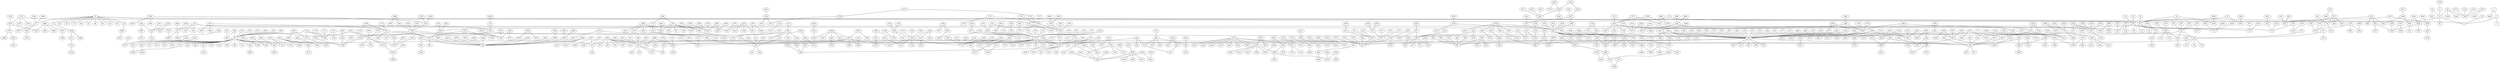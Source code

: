 strict graph  {
	2175	 [height=0.05,
		level=1,
		pos="-48889.82,-42565.52",
		width=0.05];
	2191	 [level=2,
		pos="-46153.90,-41981.47"];
	2175 -- 2191;
	2187	 [height=0.05,
		level=1,
		pos="-74496.12,-60516.78",
		width=0.05];
	2175 -- 2187;
	2195	 [level=2,
		pos="-48064.10,-40109.79"];
	2175 -- 2195;
	2152	 [height=0.05,
		level=1,
		pos="-35811.46,-29206.20",
		width=0.05];
	2175 -- 2152;
	1249	 [height=0.05,
		level=1,
		pos="-13393.47,10319.92",
		width=0.05];
	5009	 [level=2,
		pos="-14117.89,10897.78"];
	1249 -- 5009;
	109	 [height=0.05,
		level=1,
		pos="-11807.04,9113.37",
		width=0.05];
	1249 -- 109;
	382	 [height=0.05,
		level=1,
		pos="-3179.68,-4276.12",
		width=0.05];
	345	 [height=0.05,
		level=1,
		pos="-4042.61,-3477.08",
		width=0.05];
	382 -- 345;
	4892	 [level=2,
		pos="-2589.35,-4805.59"];
	382 -- 4892;
	3392	 [level=2,
		pos="2491.56,3637.56"];
	3370	 [height=0.05,
		level=1,
		pos="3416.92,3224.91",
		width=0.05];
	3392 -- 3370;
	2635	 [level=2,
		pos="8640.02,3524.14"];
	1572	 [height=0.05,
		level=1,
		pos="9575.50,2578.98",
		width=0.05];
	2635 -- 1572;
	681	 [level=2,
		pos="-243.79,-456.92"];
	346	 [height=0.05,
		level=1,
		pos="-99.22,141.81",
		width=0.05];
	681 -- 346;
	3893	 [height=0.05,
		level=1,
		pos="-168105.14,-145382.72",
		width=0.05];
	3897	 [level=2,
		pos="-177819.45,-154140.10"];
	3893 -- 3897;
	3756	 [height=0.05,
		level=1,
		pos="-122887.28,-104641.67",
		width=0.05];
	3893 -- 3756;
	3900	 [level=2,
		pos="-171588.30,-150314.71"];
	3893 -- 3900;
	3899	 [level=2,
		pos="-173370.84,-148337.52"];
	3893 -- 3899;
	662	 [height=0.05,
		level=1,
		pos="138.44,503.93",
		width=0.05];
	3998	 [height=0.05,
		level=1,
		pos="2886.77,5966.90",
		width=0.05];
	662 -- 3998;
	662 -- 346;
	5276	 [level=2,
		pos="1667.32,-6804.14"];
	2133	 [height=0.05,
		level=1,
		pos="2112.49,-6505.23",
		width=0.05];
	5276 -- 2133;
	858	 [level=2,
		pos="24.98,209.26"];
	659	 [height=0.05,
		level=1,
		pos="47.26,58.72",
		width=0.05];
	858 -- 659;
	798	 [level=2,
		pos="-469.66,-12087.65"];
	726	 [height=0.05,
		level=1,
		pos="2304.37,-10608.27",
		width=0.05];
	798 -- 726;
	948	 [level=2,
		pos="-60.24,57.49"];
	948 -- 659;
	1584	 [level=2,
		pos="-4437.89,-12745.24"];
	4037	 [level=2,
		pos="-4609.81,-13605.83"];
	1584 -- 4037;
	1583	 [level=2,
		pos="-4997.03,-11852.71"];
	1584 -- 1583;
	51	 [height=0.05,
		level=1,
		pos="-14138.31,172.93",
		width=0.05];
	85	 [level=2,
		pos="-14683.85,-2541.35"];
	51 -- 85;
	72	 [height=0.05,
		level=1,
		pos="-15588.72,3681.55",
		width=0.05];
	51 -- 72;
	97	 [height=0.05,
		level=1,
		pos="-16921.58,1180.85",
		width=0.05];
	51 -- 97;
	71	 [height=0.05,
		level=1,
		pos="-17007.66,-1919.17",
		width=0.05];
	51 -- 71;
	69	 [height=0.05,
		level=1,
		pos="-9691.33,785.91",
		width=0.05];
	51 -- 69;
	70	 [height=0.05,
		level=1,
		pos="-13955.58,5775.65",
		width=0.05];
	51 -- 70;
	95	 [height=0.05,
		level=1,
		pos="-11618.25,-908.07",
		width=0.05];
	51 -- 95;
	28	 [height=0.05,
		level=1,
		pos="-16957.85,-6018.50",
		width=0.05];
	51 -- 28;
	84	 [level=2,
		pos="-12807.39,1710.51"];
	51 -- 84;
	73	 [level=2,
		pos="-16157.52,-238.15"];
	51 -- 73;
	86	 [level=2,
		pos="-11891.47,-434.25"];
	51 -- 86;
	76	 [height=0.05,
		level=1,
		pos="-13211.34,-2465.58",
		width=0.05];
	51 -- 76;
	88	 [level=2,
		pos="-12393.80,-2374.28"];
	51 -- 88;
	96	 [level=2,
		pos="-16243.56,1564.98"];
	51 -- 96;
	103	 [level=2,
		pos="-14975.12,3006.61"];
	51 -- 103;
	1691	 [level=2,
		pos="6375.06,-9120.47"];
	1682	 [height=0.05,
		level=1,
		pos="5554.35,-5998.37",
		width=0.05];
	1691 -- 1682;
	584	 [level=2,
		pos="-6732.59,22227.23"];
	577	 [height=0.05,
		level=1,
		pos="-3895.41,20176.98",
		width=0.05];
	584 -- 577;
	1119	 [level=2,
		pos="-7924.53,25438.38"];
	584 -- 1119;
	319	 [level=2,
		pos="-6311.59,-4074.41"];
	282	 [height=0.05,
		level=1,
		pos="-5471.51,-2000.29",
		width=0.05];
	319 -- 282;
	2929	 [level=2,
		pos="-11324.00,-4748.33"];
	147	 [height=0.05,
		level=1,
		pos="-11257.08,-5652.67",
		width=0.05];
	2929 -- 147;
	1342	 [level=2,
		pos="-1522.98,-23077.59"];
	1302	 [height=0.05,
		level=1,
		pos="-519.82,-21991.60",
		width=0.05];
	1342 -- 1302;
	1653	 [level=2,
		pos="-198.86,-13731.03"];
	787	 [height=0.05,
		level=1,
		pos="-755.86,-12837.66",
		width=0.05];
	1653 -- 787;
	2038	 [height=0.05,
		level=1,
		pos="10781.30,-22384.80",
		width=0.05];
	2030	 [height=0.05,
		level=1,
		pos="12038.02,-19147.14",
		width=0.05];
	2038 -- 2030;
	3779	 [height=0.05,
		level=1,
		pos="9739.13,-24296.42",
		width=0.05];
	2038 -- 3779;
	735	 [level=2,
		pos="-4125.79,-8494.37"];
	374	 [height=0.05,
		level=1,
		pos="-2342.75,-5930.20",
		width=0.05];
	735 -- 374;
	2020	 [height=0.05,
		level=1,
		pos="12268.37,-15012.87",
		width=0.05];
	2020 -- 2030;
	1403	 [height=0.05,
		level=1,
		pos="9137.76,-12275.25",
		width=0.05];
	2020 -- 1403;
	868	 [level=2,
		pos="84.15,290.10"];
	868 -- 659;
	5091	 [level=2,
		pos="4094.08,7277.32"];
	3973	 [level=2,
		pos="3312.97,7364.58"];
	5091 -- 3973;
	1314	 [level=2,
		pos="-2893.77,-19946.05"];
	1264	 [height=0.05,
		level=1,
		pos="-4526.48,-21651.18",
		width=0.05];
	1314 -- 1264;
	447	 [level=2,
		pos="-13049.53,-12649.23"];
	430	 [height=0.05,
		level=1,
		pos="-13279.10,-11249.55",
		width=0.05];
	447 -- 430;
	304	 [height=0.05,
		level=1,
		pos="-5512.95,-605.91",
		width=0.05];
	241	 [height=0.05,
		level=1,
		pos="-3975.74,3450.77",
		width=0.05];
	304 -- 241;
	2731	 [height=0.05,
		level=1,
		pos="10257.49,-7636.51",
		width=0.05];
	1772	 [height=0.05,
		level=1,
		pos="9362.52,-7568.85",
		width=0.05];
	2731 -- 1772;
	2736	 [height=0.05,
		level=1,
		pos="8291.95,-4771.88",
		width=0.05];
	2731 -- 2736;
	5012	 [level=2,
		pos="-14484.74,11631.47"];
	5009 -- 5012;
	1743	 [level=2,
		pos="2174.30,-1493.99"];
	844	 [height=0.05,
		level=1,
		pos="201.57,-92.61",
		width=0.05];
	1743 -- 844;
	533	 [height=0.05,
		level=1,
		pos="-182.81,934.99",
		width=0.05];
	327	 [height=0.05,
		level=1,
		pos="-435.06,317.28",
		width=0.05];
	533 -- 327;
	1741	 [height=0.05,
		level=1,
		pos="3468.24,-2581.46",
		width=0.05];
	1741 -- 844;
	1760	 [height=0.05,
		level=1,
		pos="3806.15,-3503.35",
		width=0.05];
	1741 -- 1760;
	4182	 [level=2,
		pos="-325.99,18384.91"];
	589	 [height=0.05,
		level=1,
		pos="-1469.91,17981.16",
		width=0.05];
	4182 -- 589;
	1172	 [height=0.05,
		level=1,
		pos="-2153.97,2644.26",
		width=0.05];
	1198	 [level=2,
		pos="-1921.89,2734.74"];
	1172 -- 1198;
	1168	 [height=0.05,
		level=1,
		pos="-2614.13,2510.33",
		width=0.05];
	1172 -- 1168;
	1945	 [level=2,
		pos="-3127.79,-648.85"];
	1922	 [height=0.05,
		level=1,
		pos="-3000.49,-380.07",
		width=0.05];
	1945 -- 1922;
	4484	 [level=2,
		pos="13378.72,9662.75"];
	2505	 [level=2,
		pos="12864.51,8817.59"];
	4484 -- 2505;
	3811	 [level=2,
		pos="17738.98,-1036.83"];
	3805	 [level=2,
		pos="18650.73,-1930.19"];
	3811 -- 3805;
	1860	 [level=2,
		pos="5907.97,-16965.16"];
	1849	 [height=0.05,
		level=1,
		pos="5127.07,-15512.43",
		width=0.05];
	1860 -- 1849;
	475	 [level=2,
		pos="-1321.86,2108.78"];
	475 -- 327;
	405	 [height=0.05,
		level=1,
		pos="-9427.39,-13416.46",
		width=0.05];
	426	 [level=2,
		pos="-10380.41,-14092.40"];
	405 -- 426;
	397	 [height=0.05,
		level=1,
		pos="-7387.78,-12816.00",
		width=0.05];
	405 -- 397;
	415	 [height=0.05,
		level=1,
		pos="-11264.64,-12382.32",
		width=0.05];
	405 -- 415;
	1519	 [height=0.05,
		level=1,
		pos="11750.26,616.02",
		width=0.05];
	2424	 [level=2,
		pos="13249.59,-534.16"];
	1519 -- 2424;
	2376	 [height=0.05,
		level=1,
		pos="13059.72,6572.63",
		width=0.05];
	1519 -- 2376;
	2377	 [height=0.05,
		level=1,
		pos="16749.38,1020.00",
		width=0.05];
	1519 -- 2377;
	2382	 [level=2,
		pos="10089.60,1195.78"];
	1519 -- 2382;
	2379	 [level=2,
		pos="12620.16,2927.69"];
	1519 -- 2379;
	2393	 [level=2,
		pos="11357.87,2863.68"];
	1519 -- 2393;
	2384	 [level=2,
		pos="10934.60,2210.53"];
	1519 -- 2384;
	2389	 [height=0.05,
		level=1,
		pos="13999.78,2417.35",
		width=0.05];
	1519 -- 2389;
	2404	 [level=2,
		pos="13810.34,1598.69"];
	1519 -- 2404;
	841	 [height=0.05,
		level=1,
		pos="2559.66,1060.33",
		width=0.05];
	1519 -- 841;
	1638	 [height=0.05,
		level=1,
		pos="17143.83,11723.24",
		width=0.05];
	3069	 [level=2,
		pos="16381.13,10420.87"];
	1638 -- 3069;
	3067	 [height=0.05,
		level=1,
		pos="18807.47,10096.24",
		width=0.05];
	1638 -- 3067;
	3071	 [height=0.05,
		level=1,
		pos="19878.25,12282.66",
		width=0.05];
	1638 -- 3071;
	1623	 [height=0.05,
		level=1,
		pos="12721.93,12263.73",
		width=0.05];
	1638 -- 1623;
	3068	 [level=2,
		pos="17308.40,13187.70"];
	1638 -- 3068;
	113	 [height=0.05,
		level=1,
		pos="-10920.44,-2666.58",
		width=0.05];
	113 -- 69;
	3171	 [level=2,
		pos="-1592.77,4745.11"];
	3012	 [height=0.05,
		level=1,
		pos="-1957.41,3714.87",
		width=0.05];
	3171 -- 3012;
	3804	 [level=2,
		pos="19925.72,-1073.92"];
	3805 -- 3804;
	3810	 [level=2,
		pos="17259.74,-2745.69"];
	3805 -- 3810;
	983	 [level=2,
		pos="2242.60,1892.90"];
	837	 [height=0.05,
		level=1,
		pos="127.70,297.40",
		width=0.05];
	983 -- 837;
	935	 [level=2,
		pos="130.61,291.19"];
	935 -- 659;
	287	 [level=2,
		pos="-5048.78,5219.21"];
	4137	 [level=2,
		pos="-5052.39,5913.80"];
	287 -- 4137;
	287 -- 241;
	2239	 [height=0.05,
		level=1,
		pos="1267.78,4883.49",
		width=0.05];
	3973 -- 2239;
	468	 [level=2,
		pos="-170.58,303.04"];
	468 -- 327;
	826	 [level=2,
		pos="14.88,833.38"];
	468 -- 826;
	825	 [level=2,
		pos="3058.50,-11579.97"];
	825 -- 726;
	856	 [level=2,
		pos="-124.38,-110.60"];
	856 -- 659;
	2891	 [level=2,
		pos="8414.43,-7312.55"];
	1773	 [level=2,
		pos="7262.23,-6089.83"];
	2891 -- 1773;
	862	 [height=0.05,
		level=1,
		pos="-91.44,-210.90",
		width=0.05];
	4653	 [level=2,
		pos="-371.88,-961.66"];
	862 -- 4653;
	862 -- 659;
	3389	 [height=0.05,
		level=1,
		pos="5058.03,4011.98",
		width=0.05];
	3797	 [level=2,
		pos="6611.95,4497.40"];
	3389 -- 3797;
	3389 -- 3370;
	133	 [height=0.05,
		level=1,
		pos="-7345.11,1555.18",
		width=0.05];
	154	 [height=0.05,
		level=1,
		pos="-7888.32,6630.94",
		width=0.05];
	133 -- 154;
	149	 [level=2,
		pos="-8107.62,4829.99"];
	133 -- 149;
	146	 [height=0.05,
		level=1,
		pos="-7106.64,4348.81",
		width=0.05];
	133 -- 146;
	133 -- 147;
	108	 [height=0.05,
		level=1,
		pos="-7921.71,2339.85",
		width=0.05];
	133 -- 108;
	2756	 [level=2,
		pos="-3960.98,465.86"];
	2764	 [level=2,
		pos="-4083.82,112.41"];
	2756 -- 2764;
	2765	 [level=2,
		pos="-3645.56,845.46"];
	2756 -- 2765;
	1937	 [height=0.05,
		level=1,
		pos="-3336.21,457.78",
		width=0.05];
	2756 -- 1937;
	5222	 [level=2,
		pos="-8005.33,-958.00"];
	174	 [level=2,
		pos="-6903.07,182.89"];
	5222 -- 174;
	3125	 [level=2,
		pos="18640.99,344.74"];
	3125 -- 2377;
	3125 -- 3804;
	317	 [height=0.05,
		level=1,
		pos="-8375.54,-5781.85",
		width=0.05];
	317 -- 282;
	3327	 [level=2,
		pos="-7955.74,-6631.61"];
	317 -- 3327;
	1936	 [level=2,
		pos="-2819.11,-779.94"];
	1936 -- 1922;
	3696	 [level=2,
		pos="-13074.13,-26235.30"];
	3712	 [level=2,
		pos="-13130.76,-24746.08"];
	3696 -- 3712;
	2586	 [height=0.05,
		level=1,
		pos="-12752.99,-29242.31",
		width=0.05];
	3696 -- 2586;
	2131	 [level=2,
		pos="3025.94,-6027.45"];
	2137	 [level=2,
		pos="2015.05,-7855.95"];
	2131 -- 2137;
	2110	 [height=0.05,
		level=1,
		pos="430.32,-4542.43",
		width=0.05];
	2131 -- 2110;
	1386	 [height=0.05,
		level=1,
		pos="2304.81,-25468.66",
		width=0.05];
	4751	 [level=2,
		pos="3302.65,-25897.53"];
	1386 -- 4751;
	1338	 [height=0.05,
		level=1,
		pos="2225.65,-22795.48",
		width=0.05];
	1386 -- 1338;
	3839	 [level=2,
		pos="16443.72,-4428.79"];
	3830	 [level=2,
		pos="17885.04,-5127.95"];
	3839 -- 3830;
	3842	 [level=2,
		pos="15144.82,-4029.77"];
	3839 -- 3842;
	1904	 [level=2,
		pos="-17027.65,-772.68"];
	1904 -- 71;
	756	 [level=2,
		pos="-1776.27,-5056.38"];
	756 -- 374;
	3234	 [level=2,
		pos="-15174.19,-12833.19"];
	440	 [height=0.05,
		level=1,
		pos="-15429.27,-11729.99",
		width=0.05];
	3234 -- 440;
	3257	 [level=2,
		pos="-25205.52,14339.70"];
	4386	 [level=2,
		pos="-24022.51,13531.17"];
	3257 -- 4386;
	3250	 [height=0.05,
		level=1,
		pos="-27105.24,16021.44",
		width=0.05];
	3257 -- 3250;
	454	 [level=2,
		pos="-12102.17,-10199.21"];
	430 -- 454;
	430 -- 440;
	456	 [level=2,
		pos="-13700.72,-9732.69"];
	430 -- 456;
	430 -- 415;
	1009	 [height=0.05,
		level=1,
		pos="3672.76,-4837.56",
		width=0.05];
	2851	 [height=0.05,
		level=1,
		pos="4533.53,-9454.65",
		width=0.05];
	1009 -- 2851;
	2860	 [level=2,
		pos="2262.06,-8482.13"];
	1009 -- 2860;
	2867	 [level=2,
		pos="3965.87,-8067.76"];
	1009 -- 2867;
	2854	 [level=2,
		pos="2692.78,-3519.69"];
	1009 -- 2854;
	2863	 [level=2,
		pos="3272.89,-7532.80"];
	1009 -- 2863;
	838	 [height=0.05,
		level=1,
		pos="124.19,-1860.52",
		width=0.05];
	1009 -- 838;
	4641	 [level=2,
		pos="8568.96,-8407.54"];
	1767	 [height=0.05,
		level=1,
		pos="6638.56,-6031.52",
		width=0.05];
	4641 -- 1767;
	1106	 [height=0.05,
		level=1,
		pos="-7607.08,10169.65",
		width=0.05];
	1085	 [height=0.05,
		level=1,
		pos="-7667.52,7789.05",
		width=0.05];
	1106 -- 1085;
	4156	 [height=0.05,
		level=1,
		pos="-11065.13,16296.02",
		width=0.05];
	4171	 [level=2,
		pos="-12162.87,15183.35"];
	4156 -- 4171;
	3161	 [height=0.05,
		level=1,
		pos="-7938.03,13180.21",
		width=0.05];
	4156 -- 3161;
	4168	 [level=2,
		pos="-10207.08,17431.21"];
	4156 -- 4168;
	4166	 [level=2,
		pos="-12343.70,17081.14"];
	4156 -- 4166;
	4500	 [height=0.05,
		level=1,
		pos="5490.73,24589.85",
		width=0.05];
	2915	 [height=0.05,
		level=1,
		pos="2676.79,25052.29",
		width=0.05];
	4500 -- 2915;
	4524	 [height=0.05,
		level=1,
		pos="7723.12,24583.85",
		width=0.05];
	4500 -- 4524;
	236	 [level=2,
		pos="-5736.60,3576.19"];
	192	 [height=0.05,
		level=1,
		pos="-6722.34,3230.34",
		width=0.05];
	236 -- 192;
	1109	 [level=2,
		pos="-6744.00,7939.54"];
	1109 -- 1085;
	3159	 [height=0.05,
		level=1,
		pos="-6302.60,9646.57",
		width=0.05];
	3159 -- 3012;
	3746	 [level=2,
		pos="-7589.31,11004.62"];
	3159 -- 3746;
	2584	 [height=0.05,
		level=1,
		pos="-19899.41,-85983.91",
		width=0.05];
	2607	 [level=2,
		pos="-21896.40,-89551.66"];
	2584 -- 2607;
	2571	 [height=0.05,
		level=1,
		pos="-10986.84,-41596.35",
		width=0.05];
	2584 -- 2571;
	2593	 [level=2,
		pos="-22426.23,-99593.26"];
	2584 -- 2593;
	2611	 [level=2,
		pos="-18843.93,-88355.78"];
	2584 -- 2611;
	2597	 [level=2,
		pos="-21937.02,-87062.47"];
	2584 -- 2597;
	1909	 [level=2,
		pos="-18123.99,-2971.65"];
	1909 -- 71;
	3920	 [level=2,
		pos="-1041.89,6477.62"];
	2778	 [height=0.05,
		level=1,
		pos="-1855.85,6812.13",
		width=0.05];
	3920 -- 2778;
	5831	 [level=2,
		pos="-3162.93,-11215.88"];
	768	 [height=0.05,
		level=1,
		pos="-2827.29,-10639.08",
		width=0.05];
	5831 -- 768;
	760	 [level=2,
		pos="-4824.87,-6160.87"];
	760 -- 374;
	3853	 [level=2,
		pos="14167.62,-3559.61"];
	3917	 [level=2,
		pos="13532.93,-2939.36"];
	3853 -- 3917;
	3853 -- 3842;
	1147	 [height=0.05,
		level=1,
		pos="-17386.94,12063.96",
		width=0.05];
	3681	 [level=2,
		pos="-18397.21,12062.72"];
	1147 -- 3681;
	3662	 [level=2,
		pos="-16643.31,13317.79"];
	1147 -- 3662;
	618	 [height=0.05,
		level=1,
		pos="-16863.84,8935.75",
		width=0.05];
	1147 -- 618;
	2904	 [height=0.05,
		level=1,
		pos="-985.56,24946.50",
		width=0.05];
	2913	 [level=2,
		pos="-468.68,23426.36"];
	2904 -- 2913;
	586	 [height=0.05,
		level=1,
		pos="-3298.59,23137.61",
		width=0.05];
	2904 -- 586;
	2912	 [level=2,
		pos="-778.63,26518.74"];
	2904 -- 2912;
	2904 -- 2915;
	2916	 [height=0.05,
		level=1,
		pos="-3253.61,26329.52",
		width=0.05];
	2904 -- 2916;
	2333	 [height=0.05,
		level=1,
		pos="3593.68,20189.65",
		width=0.05];
	2341	 [level=2,
		pos="4254.94,18795.79"];
	2333 -- 2341;
	2342	 [level=2,
		pos="5109.69,20518.11"];
	2333 -- 2342;
	2348	 [level=2,
		pos="3624.15,21547.16"];
	2333 -- 2348;
	585	 [height=0.05,
		level=1,
		pos="435.89,20836.59",
		width=0.05];
	2333 -- 585;
	5080	 [level=2,
		pos="-1673.80,-2538.08"];
	384	 [height=0.05,
		level=1,
		pos="-1184.63,-3088.58",
		width=0.05];
	5080 -- 384;
	470	 [height=0.05,
		level=1,
		pos="-2841.24,1466.15",
		width=0.05];
	1170	 [height=0.05,
		level=1,
		pos="-2473.88,1112.85",
		width=0.05];
	470 -- 1170;
	470 -- 327;
	470 -- 1168;
	1169	 [height=0.05,
		level=1,
		pos="-2770.06,267.48",
		width=0.05];
	470 -- 1169;
	3393	 [level=2,
		pos="3731.63,3492.07"];
	3393 -- 3370;
	2501	 [level=2,
		pos="15220.89,7324.81"];
	2501 -- 2376;
	3403	 [level=2,
		pos="16159.32,7762.18"];
	2501 -- 3403;
	1710	 [level=2,
		pos="2628.28,8973.11"];
	561	 [height=0.05,
		level=1,
		pos="2922.93,9277.95",
		width=0.05];
	1710 -- 561;
	623	 [level=2,
		pos="-22407.08,9644.35"];
	617	 [height=0.05,
		level=1,
		pos="-23987.96,8473.75",
		width=0.05];
	623 -- 617;
	3596	 [level=2,
		pos="-21291.81,10051.12"];
	623 -- 3596;
	1856	 [height=0.05,
		level=1,
		pos="4568.81,-18340.70",
		width=0.05];
	1849 -- 1856;
	1858	 [level=2,
		pos="3775.15,-15712.71"];
	1849 -- 1858;
	1683	 [height=0.05,
		level=1,
		pos="4596.85,-5284.18",
		width=0.05];
	1849 -- 1683;
	1857	 [level=2,
		pos="6389.35,-15395.00"];
	1849 -- 1857;
	2144	 [level=2,
		pos="1394.41,-8630.36"];
	2144 -- 2137;
	621	 [level=2,
		pos="-13253.59,4682.19"];
	621 -- 70;
	1304	 [height=0.05,
		level=1,
		pos="-4092.23,-24880.36",
		width=0.05];
	2225	 [level=2,
		pos="-2628.56,-25455.91"];
	1304 -- 2225;
	1304 -- 1264;
	2224	 [level=2,
		pos="-4440.41,-26096.06"];
	1304 -- 2224;
	1306	 [level=2,
		pos="-2553.28,-20979.15"];
	1306 -- 1264;
	2585	 [level=2,
		pos="-7889.96,-39405.92"];
	3632	 [level=2,
		pos="-6761.41,-37897.74"];
	2585 -- 3632;
	2585 -- 2571;
	2700	 [height=0.05,
		level=1,
		pos="15090.81,-10359.36",
		width=0.05];
	2674	 [height=0.05,
		level=1,
		pos="13005.69,-8934.16",
		width=0.05];
	2700 -- 2674;
	2715	 [height=0.05,
		level=1,
		pos="17330.51,-11213.48",
		width=0.05];
	2700 -- 2715;
	846	 [height=0.05,
		level=1,
		pos="-35.74,144.55",
		width=0.05];
	1787	 [level=2,
		pos="-40.20,138.82"];
	846 -- 1787;
	846 -- 659;
	1780	 [level=2,
		pos="14.44,143.95"];
	846 -- 1780;
	1779	 [height=0.05,
		level=1,
		pos="11.06,245.40",
		width=0.05];
	846 -- 1779;
	5161	 [level=2,
		pos="11640.24,-11118.47"];
	1417	 [height=0.05,
		level=1,
		pos="10508.44,-11023.17",
		width=0.05];
	5161 -- 1417;
	2692	 [level=2,
		pos="10391.58,-6025.82"];
	1462	 [height=0.05,
		level=1,
		pos="9606.04,-4610.18",
		width=0.05];
	2692 -- 1462;
	3758	 [level=2,
		pos="-69446.06,-56655.61"];
	3758 -- 2187;
	3177	 [height=0.05,
		level=1,
		pos="-2822.23,5549.81",
		width=0.05];
	5700	 [level=2,
		pos="-4350.28,8200.89"];
	3177 -- 5700;
	3177 -- 3012;
	174 -- 146;
	2694	 [level=2,
		pos="9327.08,-4880.30"];
	2694 -- 1462;
	1808	 [height=0.05,
		level=1,
		pos="5846.26,7639.15",
		width=0.05];
	716	 [height=0.05,
		level=1,
		pos="2750.35,4723.70",
		width=0.05];
	1808 -- 716;
	2874	 [level=2,
		pos="5152.97,7508.97"];
	1808 -- 2874;
	4368	 [level=2,
		pos="6530.10,15410.54"];
	2810	 [height=0.05,
		level=1,
		pos="5147.86,15702.35",
		width=0.05];
	4368 -- 2810;
	4374	 [level=2,
		pos="7455.49,15276.53"];
	4368 -- 4374;
	1462 -- 2674;
	2688	 [level=2,
		pos="10557.07,-5145.05"];
	1462 -- 2688;
	840	 [height=0.05,
		level=1,
		pos="1724.70,-440.48",
		width=0.05];
	1462 -- 840;
	1870	 [level=2,
		pos="4658.06,-20992.51"];
	1864	 [height=0.05,
		level=1,
		pos="5832.96,-20296.38",
		width=0.05];
	1870 -- 1864;
	3031	 [level=2,
		pos="-6024.99,6726.32"];
	3011	 [height=0.05,
		level=1,
		pos="-4274.76,5868.13",
		width=0.05];
	3031 -- 3011;
	1571	 [level=2,
		pos="7392.61,2114.07"];
	1517	 [height=0.05,
		level=1,
		pos="7747.16,959.05",
		width=0.05];
	1571 -- 1517;
	3396	 [level=2,
		pos="3042.20,3984.62"];
	3370 -- 3396;
	3356	 [height=0.05,
		level=1,
		pos="3291.39,3828.05",
		width=0.05];
	3370 -- 3356;
	506	 [height=0.05,
		level=1,
		pos="-174.27,464.20",
		width=0.05];
	506 -- 327;
	2657	 [level=2,
		pos="-102607.92,31974.82"];
	2648	 [level=2,
		pos="-98959.11,31912.92"];
	2657 -- 2648;
	619	 [height=0.05,
		level=1,
		pos="-18257.79,5995.71",
		width=0.05];
	2458	 [level=2,
		pos="-20258.44,5605.72"];
	619 -- 2458;
	619 -- 70;
	4460	 [height=0.05,
		level=1,
		pos="4370.37,-12485.19",
		width=0.05];
	2851 -- 4460;
	1355	 [level=2,
		pos="27.92,-23410.69"];
	1355 -- 1302;
	2562	 [level=2,
		pos="21963.26,6573.55"];
	2543	 [level=2,
		pos="20645.83,6552.06"];
	2562 -- 2543;
	791	 [level=2,
		pos="3193.99,-10344.82"];
	791 -- 726;
	1214	 [level=2,
		pos="-6891.00,-15814.73"];
	1205	 [height=0.05,
		level=1,
		pos="-7861.17,-17222.50",
		width=0.05];
	1214 -- 1205;
	5725	 [level=2,
		pos="-6028.82,-15355.44"];
	1214 -- 5725;
	467	 [height=0.05,
		level=1,
		pos="-288.34,1134.22",
		width=0.05];
	556	 [height=0.05,
		level=1,
		pos="370.94,3865.58",
		width=0.05];
	467 -- 556;
	467 -- 327;
	555	 [height=0.05,
		level=1,
		pos="1731.29,7148.66",
		width=0.05];
	467 -- 555;
	5043	 [level=2,
		pos="-5107.88,-18154.06"];
	1312	 [level=2,
		pos="-5031.89,-19263.81"];
	5043 -- 1312;
	3551	 [height=0.05,
		level=1,
		pos="-4312.67,-1406.35",
		width=0.05];
	3961	 [height=0.05,
		level=1,
		pos="-3614.35,-1166.45",
		width=0.05];
	3551 -- 3961;
	3960	 [level=2,
		pos="-3854.98,-991.62"];
	3551 -- 3960;
	3548	 [height=0.05,
		level=1,
		pos="-4142.98,-638.48",
		width=0.05];
	3551 -- 3548;
	3959	 [level=2,
		pos="-4478.21,-1472.09"];
	3551 -- 3959;
	3055	 [level=2,
		pos="-12482.88,3243.22"];
	111	 [height=0.05,
		level=1,
		pos="-11965.82,4174.24",
		width=0.05];
	3055 -- 111;
	2126	 [level=2,
		pos="-171.80,-3201.36"];
	848	 [height=0.05,
		level=1,
		pos="-204.08,-1597.97",
		width=0.05];
	2126 -- 848;
	1389	 [level=2,
		pos="2590.44,-21713.87"];
	1389 -- 1338;
	52	 [level=2,
		pos="-15390.26,-5617.57"];
	52 -- 28;
	1894	 [level=2,
		pos="-14376.71,-6096.10"];
	52 -- 1894;
	529	 [level=2,
		pos="-785.83,1833.15"];
	529 -- 327;
	1173	 [level=2,
		pos="-2258.18,2036.44"];
	1173 -- 1168;
	2266	 [height=0.05,
		level=1,
		pos="-18670.11,3383.17",
		width=0.05];
	72 -- 2266;
	5281	 [level=2,
		pos="20721.02,1655.81"];
	2549	 [level=2,
		pos="20643.01,3053.22"];
	5281 -- 2549;
	1637	 [height=0.05,
		level=1,
		pos="13779.63,15761.12",
		width=0.05];
	2489	 [height=0.05,
		level=1,
		pos="16137.16,15929.25",
		width=0.05];
	1637 -- 2489;
	1637 -- 1623;
	2494	 [height=0.05,
		level=1,
		pos="14523.72,18469.32",
		width=0.05];
	1637 -- 2494;
	4752	 [level=2,
		pos="4260.40,-25668.93"];
	4751 -- 4752;
	2805	 [level=2,
		pos="1215.46,14257.56"];
	3042	 [level=2,
		pos="973.71,15532.01"];
	2805 -- 3042;
	562	 [height=0.05,
		level=1,
		pos="2323.98,12377.05",
		width=0.05];
	2805 -- 562;
	4227	 [level=2,
		pos="10388.15,-1234.87"];
	1524	 [height=0.05,
		level=1,
		pos="9813.33,67.26",
		width=0.05];
	4227 -- 1524;
	2787	 [height=0.05,
		level=1,
		pos="-1311.89,5760.27",
		width=0.05];
	2787 -- 556;
	495	 [level=2,
		pos="-1404.08,1222.25"];
	495 -- 327;
	2289	 [level=2,
		pos="-1282.53,3161.41"];
	474	 [height=0.05,
		level=1,
		pos="-1441.71,2716.20",
		width=0.05];
	2289 -- 474;
	1486	 [level=2,
		pos="69836.71,-29997.54"];
	1481	 [height=0.05,
		level=1,
		pos="67572.55,-30986.88",
		width=0.05];
	1486 -- 1481;
	4532	 [level=2,
		pos="6367.53,-4163.66"];
	3730	 [level=2,
		pos="7200.87,-3686.81"];
	4532 -- 3730;
	478	 [level=2,
		pos="-1835.07,462.89"];
	478 -- 327;
	1474	 [level=2,
		pos="3103.94,-502.94"];
	1474 -- 840;
	135	 [height=0.05,
		level=1,
		pos="-9299.83,5703.00",
		width=0.05];
	135 -- 108;
	3264	 [level=2,
		pos="-26104.74,17294.72"];
	3264 -- 3250;
	717	 [level=2,
		pos="1188.07,2301.09"];
	658	 [height=0.05,
		level=1,
		pos="87.09,379.23",
		width=0.05];
	717 -- 658;
	3757	 [height=0.05,
		level=1,
		pos="-60782.44,-42708.85",
		width=0.05];
	2187 -- 3757;
	2187 -- 3756;
	583	 [level=2,
		pos="-5279.80,18450.99"];
	577 -- 583;
	577 -- 589;
	591	 [level=2,
		pos="-1735.64,19181.68"];
	577 -- 591;
	577 -- 586;
	588	 [level=2,
		pos="-4722.14,21575.77"];
	577 -- 588;
	559	 [height=0.05,
		level=1,
		pos="-1313.81,14556.98",
		width=0.05];
	577 -- 559;
	577 -- 585;
	594	 [level=2,
		pos="-2375.07,21322.29"];
	577 -- 594;
	1707	 [height=0.05,
		level=1,
		pos="4254.80,10335.38",
		width=0.05];
	3491	 [level=2,
		pos="5112.37,9447.62"];
	1707 -- 3491;
	1707 -- 561;
	3488	 [level=2,
		pos="4524.65,9210.81"];
	1707 -- 3488;
	2481	 [level=2,
		pos="329.71,-6482.91"];
	729	 [height=0.05,
		level=1,
		pos="987.81,-7585.25",
		width=0.05];
	2481 -- 729;
	3315	 [height=0.05,
		level=1,
		pos="-26487.57,-2617.69",
		width=0.05];
	4203	 [level=2,
		pos="-25800.81,-1840.24"];
	3315 -- 4203;
	3303	 [height=0.05,
		level=1,
		pos="-25896.40,-5701.45",
		width=0.05];
	3315 -- 3303;
	2722	 [level=2,
		pos="16580.11,-12371.72"];
	2722 -- 2715;
	2810 -- 562;
	330	 [height=0.05,
		level=1,
		pos="-5669.40,-3303.05",
		width=0.05];
	2628	 [level=2,
		pos="-6153.34,-4581.40"];
	330 -- 2628;
	313	 [height=0.05,
		level=1,
		pos="-180.26,68.65",
		width=0.05];
	330 -- 313;
	4562	 [level=2,
		pos="-3677.91,-918.71"];
	3552	 [level=2,
		pos="-3683.68,-560.79"];
	4562 -- 3552;
	1309	 [level=2,
		pos="-6401.15,-20533.73"];
	1309 -- 1264;
	5392	 [level=2,
		pos="2598.03,-9484.32"];
	2860 -- 5392;
	3338	 [level=2,
		pos="-387.55,-9453.60"];
	732	 [height=0.05,
		level=1,
		pos="-556.63,-8616.34",
		width=0.05];
	3338 -- 732;
	4248	 [level=2,
		pos="-8898.72,-4139.38"];
	247	 [height=0.05,
		level=1,
		pos="-8430.14,-4179.27",
		width=0.05];
	4248 -- 247;
	53	 [height=0.05,
		level=1,
		pos="-15537.82,-7743.73",
		width=0.05];
	53 -- 28;
	1971	 [height=0.05,
		level=1,
		pos="-2815.38,7283.91",
		width=0.05];
	472	 [height=0.05,
		level=1,
		pos="-677.38,3748.30",
		width=0.05];
	1971 -- 472;
	1974	 [level=2,
		pos="-2970.90,7781.35"];
	1971 -- 1974;
	3292	 [level=2,
		pos="-20483.25,15403.20"];
	3256	 [height=0.05,
		level=1,
		pos="-21758.91,16369.00",
		width=0.05];
	3292 -- 3256;
	1856 -- 1864;
	1866	 [level=2,
		pos="3628.09,-18460.61"];
	1856 -- 1866;
	293	 [level=2,
		pos="-3966.26,4293.27"];
	293 -- 241;
	1146	 [level=2,
		pos="-18130.75,8901.40"];
	1146 -- 618;
	979	 [height=0.05,
		level=1,
		pos="2610.92,2621.25",
		width=0.05];
	3461	 [level=2,
		pos="2740.43,2976.31"];
	979 -- 3461;
	3455	 [level=2,
		pos="2334.30,3233.72"];
	979 -- 3455;
	979 -- 837;
	4898	 [level=2,
		pos="-3204.67,2291.77"];
	1942	 [level=2,
		pos="-3261.67,1859.29"];
	4898 -- 1942;
	4901	 [level=2,
		pos="-2817.82,2524.39"];
	4898 -- 4901;
	2133 -- 2110;
	4289	 [height=0.05,
		level=1,
		pos="-57385.11,-38015.89",
		width=0.05];
	3757 -- 4289;
	4285	 [height=0.05,
		level=1,
		pos="-51121.44,-34756.57",
		width=0.05];
	3757 -- 4285;
	998	 [level=2,
		pos="866.06,1294.77"];
	998 -- 837;
	2742	 [height=0.05,
		level=1,
		pos="8020.44,-3946.61",
		width=0.05];
	3730 -- 2742;
	4533	 [level=2,
		pos="6577.09,-3308.51"];
	3730 -- 4533;
	2034	 [height=0.05,
		level=1,
		pos="14945.59,-19425.05",
		width=0.05];
	2030 -- 2034;
	2040	 [level=2,
		pos="10504.85,-19032.37"];
	2030 -- 2040;
	3939	 [level=2,
		pos="-182822.92,-158651.04"];
	3897 -- 3939;
	894	 [level=2,
		pos="68.08,257.07"];
	894 -- 659;
	2759	 [level=2,
		pos="-3205.93,-90.26"];
	2759 -- 1937;
	3013	 [height=0.05,
		level=1,
		pos="-1236.64,3898.79",
		width=0.05];
	3224	 [level=2,
		pos="-1586.28,4195.77"];
	3013 -- 3224;
	315	 [height=0.05,
		level=1,
		pos="-3488.04,2642.03",
		width=0.05];
	3013 -- 315;
	1397	 [height=0.05,
		level=1,
		pos="6454.70,-6684.46",
		width=0.05];
	1403 -- 1397;
	1771	 [level=2,
		pos="8613.15,-6403.58"];
	1778	 [level=2,
		pos="8671.50,-5492.14"];
	1771 -- 1778;
	1764	 [height=0.05,
		level=1,
		pos="6974.65,-4719.53",
		width=0.05];
	1771 -- 1764;
	752	 [level=2,
		pos="-1361.00,-5142.99"];
	752 -- 374;
	4159	 [height=0.05,
		level=1,
		pos="-8238.57,15486.12",
		width=0.05];
	4159 -- 3161;
	373	 [height=0.05,
		level=1,
		pos="-7445.79,-8329.12",
		width=0.05];
	399	 [level=2,
		pos="-6706.13,-9325.44"];
	373 -- 399;
	373 -- 345;
	373 -- 397;
	30	 [height=0.05,
		level=1,
		pos="-20246.73,-11734.03",
		width=0.05];
	3431	 [height=0.05,
		level=1,
		pos="-18954.71,-12965.49",
		width=0.05];
	30 -- 3431;
	12	 [height=0.05,
		level=1,
		pos="-21361.08,-9325.07",
		width=0.05];
	30 -- 12;
	1005	 [height=0.05,
		level=1,
		pos="2092.87,-3602.79",
		width=0.05];
	1005 -- 838;
	1794	 [level=2,
		pos="75.34,327.43"];
	1791	 [level=2,
		pos="115.37,370.38"];
	1794 -- 1791;
	1802	 [level=2,
		pos="45.25,290.14"];
	1794 -- 1802;
	1227	 [level=2,
		pos="-645.70,8981.64"];
	560	 [height=0.05,
		level=1,
		pos="-385.33,9645.85",
		width=0.05];
	1227 -- 560;
	4602	 [level=2,
		pos="-1664.25,11877.41"];
	4606	 [level=2,
		pos="-2148.82,12615.09"];
	4602 -- 4606;
	1231	 [level=2,
		pos="-671.14,11413.31"];
	4602 -- 1231;
	2936	 [level=2,
		pos="2303.20,-5174.71"];
	2112	 [height=0.05,
		level=1,
		pos="944.98,-4599.91",
		width=0.05];
	2936 -- 2112;
	3123	 [height=0.05,
		level=1,
		pos="15814.95,3159.48",
		width=0.05];
	3123 -- 2377;
	3619	 [level=2,
		pos="15899.70,4023.21"];
	3123 -- 3619;
	4211	 [level=2,
		pos="9139.27,-994.10"];
	4211 -- 1524;
	4356	 [level=2,
		pos="-1736.64,-25959.27"];
	2225 -- 4356;
	1482	 [height=0.05,
		level=1,
		pos="15033.56,-6965.86",
		width=0.05];
	1460	 [height=0.05,
		level=1,
		pos="16181.90,-5767.13",
		width=0.05];
	1482 -- 1460;
	408	 [level=2,
		pos="-8227.39,-11742.35"];
	408 -- 397;
	3233	 [level=2,
		pos="-15320.76,-10460.68"];
	440 -- 3233;
	1775	 [level=2,
		pos="7434.65,-6191.55"];
	1775 -- 1764;
	737	 [level=2,
		pos="-693.21,-6129.23"];
	737 -- 374;
	4772	 [level=2,
		pos="-324.30,-6398.52"];
	737 -- 4772;
	4277	 [level=2,
		pos="-3447.21,-1031.35"];
	3961 -- 4277;
	2504	 [level=2,
		pos="14363.24,4895.84"];
	2376 -- 2504;
	2508	 [level=2,
		pos="12888.84,4271.95"];
	2376 -- 2508;
	2499	 [height=0.05,
		level=1,
		pos="19429.63,5333.03",
		width=0.05];
	2376 -- 2499;
	2510	 [level=2,
		pos="14849.51,5079.24"];
	2376 -- 2510;
	2376 -- 2505;
	2527	 [level=2,
		pos="14176.07,8208.11"];
	2376 -- 2527;
	1229	 [level=2,
		pos="-1404.44,10362.65"];
	560 -- 1229;
	1233	 [level=2,
		pos="130.02,5805.55"];
	560 -- 1233;
	560 -- 1231;
	560 -- 555;
	730	 [level=2,
		pos="170.89,-8078.29"];
	730 -- 374;
	208	 [level=2,
		pos="-5777.05,2723.95"];
	208 -- 192;
	3158	 [level=2,
		pos="-4621.82,7150.73"];
	3012 -- 3158;
	3012 -- 315;
	3012 -- 3161;
	3160	 [level=2,
		pos="-3285.96,4671.22"];
	3012 -- 3160;
	3163	 [height=0.05,
		level=1,
		pos="-2162.62,4430.85",
		width=0.05];
	3012 -- 3163;
	2618	 [level=2,
		pos="-4327.96,-4912.54"];
	375	 [level=2,
		pos="-3526.06,-5101.29"];
	2618 -- 375;
	2357	 [level=2,
		pos="5175.65,18033.06"];
	2360	 [level=2,
		pos="5745.61,17329.15"];
	2357 -- 2360;
	2357 -- 2341;
	2565	 [level=2,
		pos="20024.51,7587.51"];
	5062	 [level=2,
		pos="19213.40,8083.24"];
	2565 -- 5062;
	2565 -- 2543;
	3659	 [level=2,
		pos="-2343.38,495.99"];
	3659 -- 1170;
	4863	 [level=2,
		pos="-2045.05,343.46"];
	3659 -- 4863;
	3657	 [level=2,
		pos="-1982.44,871.47"];
	1170 -- 3657;
	5279	 [level=2,
		pos="22127.43,2549.34"];
	2549 -- 5279;
	2549 -- 2499;
	4422	 [height=0.05,
		level=1,
		pos="-10301.78,-9259.10",
		width=0.05];
	4417	 [height=0.05,
		level=1,
		pos="-8929.23,-10095.17",
		width=0.05];
	4422 -- 4417;
	4427	 [level=2,
		pos="-11000.43,-9044.68"];
	4422 -- 4427;
	1268	 [level=2,
		pos="331.74,-15742.39"];
	3475	 [level=2,
		pos="1430.29,-16317.82"];
	1268 -- 3475;
	727	 [height=0.05,
		level=1,
		pos="-1186.27,-16065.06",
		width=0.05];
	1268 -- 727;
	945	 [level=2,
		pos="-12.56,-1197.87"];
	945 -- 659;
	1347	 [level=2,
		pos="126.13,-20539.12"];
	1302 -- 1347;
	1302 -- 1338;
	1302 -- 1264;
	1288	 [level=2,
		pos="-3294.02,-14967.51"];
	1288 -- 727;
	3702	 [level=2,
		pos="-11573.57,-27183.70"];
	3702 -- 2586;
	29	 [height=0.05,
		level=1,
		pos="-23065.22,-6513.11",
		width=0.05];
	3304	 [level=2,
		pos="-23641.34,-7950.45"];
	29 -- 3304;
	3306	 [level=2,
		pos="-22499.72,-5206.59"];
	29 -- 3306;
	29 -- 12;
	29 -- 3303;
	1765	 [level=2,
		pos="3380.94,-2773.82"];
	1765 -- 1760;
	4429	 [level=2,
		pos="-20432.80,-6260.63"];
	33	 [level=2,
		pos="-20743.29,-7282.68"];
	4429 -- 33;
	379	 [level=2,
		pos="-1644.49,-3225.06"];
	379 -- 345;
	1942 -- 1922;
	578	 [level=2,
		pos="-339.30,15574.03"];
	578 -- 559;
	3819	 [level=2,
		pos="18299.16,-3981.42"];
	3819 -- 3830;
	3819 -- 3810;
	1766	 [height=0.05,
		level=1,
		pos="5377.12,-4568.92",
		width=0.05];
	1766 -- 1760;
	1659	 [height=0.05,
		level=1,
		pos="11477.77,17737.77",
		width=0.05];
	1624	 [height=0.05,
		level=1,
		pos="10616.68,14602.71",
		width=0.05];
	1659 -- 1624;
	5048	 [height=0.05,
		level=1,
		pos="11759.17,20158.87",
		width=0.05];
	1659 -- 5048;
	1574	 [level=2,
		pos="9305.69,1304.67"];
	1574 -- 1517;
	114	 [level=2,
		pos="-11462.89,1533.66"];
	114 -- 69;
	4316	 [level=2,
		pos="-9618.79,-34624.45"];
	2587	 [level=2,
		pos="-10531.40,-36336.93"];
	4316 -- 2587;
	168	 [height=0.05,
		level=1,
		pos="-6351.44,5321.05",
		width=0.05];
	146 -- 168;
	185	 [level=2,
		pos="-7215.44,5861.14"];
	146 -- 185;
	2063	 [level=2,
		pos="14690.11,-20928.23"];
	2063 -- 2034;
	742	 [level=2,
		pos="-4178.60,-5238.31"];
	742 -- 374;
	1135	 [level=2,
		pos="-11254.35,31958.89"];
	1128	 [level=2,
		pos="-9792.26,31622.63"];
	1135 -- 1128;
	1276	 [level=2,
		pos="-2586.34,-14109.70"];
	1276 -- 727;
	2459	 [level=2,
		pos="-19885.94,4438.82"];
	2459 -- 2458;
	768 -- 374;
	728	 [height=0.05,
		level=1,
		pos="-5849.59,-8311.55",
		width=0.05];
	728 -- 374;
	1582	 [height=0.05,
		level=1,
		pos="-5207.06,-10937.82",
		width=0.05];
	728 -- 1582;
	212	 [level=2,
		pos="-6313.30,1396.68"];
	212 -- 192;
	1101	 [level=2,
		pos="-6808.90,9195.65"];
	1085 -- 1101;
	283	 [height=0.05,
		level=1,
		pos="-6605.90,6406.00",
		width=0.05];
	1085 -- 283;
	1102	 [level=2,
		pos="-8833.05,9216.37"];
	1085 -- 1102;
	4234	 [height=0.05,
		level=1,
		pos="-68.12,495.94",
		width=0.05];
	488	 [height=0.05,
		level=1,
		pos="-170.92,202.99",
		width=0.05];
	4234 -- 488;
	3921	 [height=0.05,
		level=1,
		pos="-3071.84,10710.24",
		width=0.05];
	3921 -- 2778;
	1144	 [level=2,
		pos="-15519.45,9421.71"];
	1144 -- 618;
	633	 [height=0.05,
		level=1,
		pos="-53104.80,17881.07",
		width=0.05];
	644	 [height=0.05,
		level=1,
		pos="-38762.84,18538.93",
		width=0.05];
	633 -- 644;
	622	 [height=0.05,
		level=1,
		pos="-37184.50,10336.15",
		width=0.05];
	633 -- 622;
	643	 [height=0.05,
		level=1,
		pos="-85125.70,27551.45",
		width=0.05];
	633 -- 643;
	648	 [level=2,
		pos="-49151.11,16344.69"];
	633 -- 648;
	375 -- 345;
	3251	 [level=2,
		pos="-37474.97,19391.86"];
	644 -- 3251;
	644 -- 3250;
	5406	 [level=2,
		pos="12277.03,-1937.31"];
	4212	 [level=2,
		pos="11577.86,-1206.00"];
	5406 -- 4212;
	687	 [level=2,
		pos="32.61,376.09"];
	687 -- 346;
	3135	 [level=2,
		pos="18117.98,1998.47"];
	2377 -- 3135;
	3134	 [level=2,
		pos="17066.46,2811.25"];
	2377 -- 3134;
	4317	 [level=2,
		pos="-10927.28,-34291.43"];
	4317 -- 2587;
	880	 [level=2,
		pos="445.82,-4.15"];
	880 -- 659;
	1656	 [height=0.05,
		level=1,
		pos="9022.47,17694.76",
		width=0.05];
	1624 -- 1656;
	1594	 [height=0.05,
		level=1,
		pos="9737.64,4930.16",
		width=0.05];
	1624 -- 1594;
	5826	 [height=0.05,
		level=1,
		pos="-18580.68,1277.34",
		width=0.05];
	97 -- 5826;
	2616	 [level=2,
		pos="-25708.66,-115086.67"];
	2612	 [level=2,
		pos="-24566.62,-109691.34"];
	2616 -- 2612;
	297	 [level=2,
		pos="-5225.80,-70.67"];
	297 -- 241;
	1871	 [level=2,
		pos="6960.14,-21316.04"];
	3585	 [level=2,
		pos="6907.54,-22457.91"];
	1871 -- 3585;
	3588	 [level=2,
		pos="7804.54,-20283.15"];
	1871 -- 3588;
	1871 -- 1864;
	326	 [height=0.05,
		level=1,
		pos="-166.08,47.15",
		width=0.05];
	352	 [level=2,
		pos="-95.42,169.79"];
	326 -- 352;
	326 -- 345;
	349	 [level=2,
		pos="-143.82,109.21"];
	326 -- 349;
	365	 [level=2,
		pos="-3519.24,-2446.02"];
	326 -- 365;
	326 -- 313;
	362	 [level=2,
		pos="-100.54,195.07"];
	326 -- 362;
	361	 [level=2,
		pos="-2544.72,-2280.67"];
	326 -- 361;
	326 -- 346;
	2655	 [level=2,
		pos="-106337.26,34698.14"];
	2648 -- 2655;
	2648 -- 643;
	2252	 [level=2,
		pos="-11063.65,-18502.10"];
	1206	 [height=0.05,
		level=1,
		pos="-12698.58,-17361.12",
		width=0.05];
	2252 -- 1206;
	242	 [height=0.05,
		level=1,
		pos="-8293.84,-2440.80",
		width=0.05];
	205	 [height=0.05,
		level=1,
		pos="-5606.56,1232.68",
		width=0.05];
	242 -- 205;
	2079	 [level=2,
		pos="-8490.65,-2897.24"];
	242 -- 2079;
	5895	 [level=2,
		pos="-8657.25,-19575.52"];
	1215	 [level=2,
		pos="-8412.46,-18585.82"];
	5895 -- 1215;
	1592	 [level=2,
		pos="2294.05,1618.07"];
	842	 [height=0.05,
		level=1,
		pos="189.88,288.36",
		width=0.05];
	1592 -- 842;
	2829	 [level=2,
		pos="3437.77,14688.61"];
	2829 -- 562;
	2820	 [level=2,
		pos="3294.84,10394.07"];
	2820 -- 562;
	2219	 [level=2,
		pos="9704.97,-14508.23"];
	2205	 [level=2,
		pos="8683.24,-14085.55"];
	2219 -- 2205;
	4433	 [level=2,
		pos="-15630.71,-15204.06"];
	2246	 [height=0.05,
		level=1,
		pos="-16203.76,-16707.03",
		width=0.05];
	4433 -- 2246;
	733	 [height=0.05,
		level=1,
		pos="-4204.13,-8958.28",
		width=0.05];
	733 -- 374;
	4162	 [level=2,
		pos="-9518.59,12963.25"];
	4162 -- 3161;
	4542	 [level=2,
		pos="3861.88,2283.03"];
	857	 [height=0.05,
		level=1,
		pos="500.96,315.34",
		width=0.05];
	4542 -- 857;
	4563	 [level=2,
		pos="5277.01,2233.82"];
	4542 -- 4563;
	857 -- 659;
	5051	 [level=2,
		pos="15543.54,-491.55"];
	3822	 [level=2,
		pos="15867.46,-1662.82"];
	5051 -- 3822;
	5395	 [level=2,
		pos="8199.65,20936.28"];
	1674	 [height=0.05,
		level=1,
		pos="8327.92,20054.80",
		width=0.05];
	5395 -- 1674;
	2970	 [level=2,
		pos="2440.02,-2021.54"];
	1010	 [height=0.05,
		level=1,
		pos="1764.25,-1317.57",
		width=0.05];
	2970 -- 1010;
	4413	 [level=2,
		pos="-6277.56,-40631.66"];
	2588	 [level=2,
		pos="-7800.46,-41440.80"];
	4413 -- 2588;
	2776	 [level=2,
		pos="-1021.35,4616.98"];
	2776 -- 556;
	1460 -- 1481;
	1460 -- 840;
	2248	 [level=2,
		pos="-10737.92,-17328.00"];
	2248 -- 1206;
	2291	 [level=2,
		pos="-1822.24,2806.04"];
	2291 -- 474;
	5484	 [level=2,
		pos="-4750.52,3428.11"];
	260	 [level=2,
		pos="-4917.23,2900.88"];
	5484 -- 260;
	3020	 [level=2,
		pos="-5713.93,7583.92"];
	3020 -- 3011;
	2255	 [level=2,
		pos="-14106.13,-14405.85"];
	2243	 [level=2,
		pos="-13171.34,-15454.42"];
	2255 -- 2243;
	3554	 [level=2,
		pos="-4140.63,-417.14"];
	3554 -- 3548;
	4503	 [level=2,
		pos="2774.95,23562.02"];
	4503 -- 2915;
	390	 [level=2,
		pos="-2062.31,-2737.74"];
	390 -- 345;
	1243	 [height=0.05,
		level=1,
		pos="-12271.84,12455.28",
		width=0.05];
	3204	 [level=2,
		pos="-12474.89,13294.27"];
	1243 -- 3204;
	1243 -- 109;
	2256	 [level=2,
		pos="-12415.14,-14383.87"];
	2256 -- 2243;
	240	 [level=2,
		pos="-6310.64,1839.64"];
	240 -- 192;
	3705	 [level=2,
		pos="-14248.25,-28133.78"];
	3705 -- 2586;
	1641	 [level=2,
		pos="11372.05,12772.95"];
	1641 -- 1623;
	1205 -- 1215;
	1210	 [level=2,
		pos="-6693.03,-17724.98"];
	1205 -- 1210;
	406	 [height=0.05,
		level=1,
		pos="-9464.31,-15691.38",
		width=0.05];
	1205 -- 406;
	1179	 [level=2,
		pos="-2734.89,2144.52"];
	1179 -- 1168;
	911	 [level=2,
		pos="100.37,-107.78"];
	911 -- 659;
	55	 [height=0.05,
		level=1,
		pos="-20039.44,-4139.74",
		width=0.05];
	55 -- 28;
	4391	 [level=2,
		pos="-20742.86,-3091.32"];
	55 -- 4391;
	2460	 [level=2,
		pos="-21806.66,4596.66"];
	2458 -- 2460;
	329	 [height=0.05,
		level=1,
		pos="-103.83,330.48",
		width=0.05];
	2302	 [level=2,
		pos="762.33,2041.41"];
	329 -- 2302;
	329 -- 313;
	855	 [level=2,
		pos="269.09,269.35"];
	855 -- 659;
	431	 [height=0.05,
		level=1,
		pos="-9893.23,-11266.87",
		width=0.05];
	4417 -- 431;
	1813	 [height=0.05,
		level=1,
		pos="7450.89,7557.79",
		width=0.05];
	1813 -- 716;
	732 -- 374;
	2334	 [level=2,
		pos="974.55,19448.26"];
	2334 -- 585;
	1030	 [level=2,
		pos="1308.76,-1399.88"];
	1030 -- 838;
	3598	 [level=2,
		pos="7843.89,-17263.28"];
	2207	 [level=2,
		pos="7967.17,-15845.23"];
	3598 -- 2207;
	3874	 [level=2,
		pos="-18361.58,-8866.32"];
	54	 [height=0.05,
		level=1,
		pos="-17371.29,-8405.19",
		width=0.05];
	3874 -- 54;
	2760	 [level=2,
		pos="-3656.81,119.71"];
	2760 -- 1937;
	1706	 [height=0.05,
		level=1,
		pos="4237.11,8594.48",
		width=0.05];
	1706 -- 561;
	1714	 [height=0.05,
		level=1,
		pos="5570.08,9196.11",
		width=0.05];
	1706 -- 1714;
	3751	 [level=2,
		pos="10258.07,-16857.24"];
	3599	 [level=2,
		pos="9422.44,-16423.65"];
	3751 -- 3599;
	2775	 [height=0.05,
		level=1,
		pos="-2121.92,9129.71",
		width=0.05];
	556 -- 2775;
	556 -- 2778;
	2781	 [level=2,
		pos="1029.40,6374.19"];
	556 -- 2781;
	2785	 [level=2,
		pos="-136.60,6348.68"];
	556 -- 2785;
	2072	 [level=2,
		pos="16362.38,-19377.10"];
	2072 -- 2034;
	4250	 [level=2,
		pos="-9082.21,-5052.90"];
	247 -- 4250;
	247 -- 205;
	2809	 [height=0.05,
		level=1,
		pos="7555.94,9821.76",
		width=0.05];
	4119	 [level=2,
		pos="8794.76,9333.11"];
	2809 -- 4119;
	4120	 [height=0.05,
		level=1,
		pos="9152.83,10497.55",
		width=0.05];
	2809 -- 4120;
	2809 -- 562;
	3287	 [level=2,
		pos="-20400.62,17272.70"];
	3256 -- 3287;
	3256 -- 3250;
	327 -- 488;
	471	 [height=0.05,
		level=1,
		pos="-2073.84,-34.75",
		width=0.05];
	327 -- 471;
	469	 [level=2,
		pos="-1846.15,-406.45"];
	327 -- 469;
	485	 [height=0.05,
		level=1,
		pos="-266.04,210.71",
		width=0.05];
	327 -- 485;
	473	 [height=0.05,
		level=1,
		pos="-162.04,462.45",
		width=0.05];
	327 -- 473;
	532	 [level=2,
		pos="-235.52,159.79"];
	327 -- 532;
	493	 [height=0.05,
		level=1,
		pos="-2084.47,1594.31",
		width=0.05];
	327 -- 493;
	481	 [height=0.05,
		level=1,
		pos="-214.12,138.31",
		width=0.05];
	327 -- 481;
	327 -- 313;
	327 -- 474;
	519	 [level=2,
		pos="-465.20,1751.35"];
	327 -- 519;
	525	 [height=0.05,
		level=1,
		pos="-1801.99,2243.59",
		width=0.05];
	327 -- 525;
	327 -- 472;
	480	 [level=2,
		pos="-166.82,378.37"];
	327 -- 480;
	476	 [height=0.05,
		level=1,
		pos="-286.63,1359.05",
		width=0.05];
	327 -- 476;
	489	 [height=0.05,
		level=1,
		pos="-777.53,1979.93",
		width=0.05];
	327 -- 489;
	505	 [level=2,
		pos="-196.54,565.62"];
	327 -- 505;
	521	 [level=2,
		pos="-207.30,206.11"];
	327 -- 521;
	515	 [level=2,
		pos="-171.85,616.77"];
	327 -- 515;
	507	 [level=2,
		pos="-218.35,767.88"];
	327 -- 507;
	500	 [level=2,
		pos="-212.46,355.45"];
	327 -- 500;
	4398	 [level=2,
		pos="-21016.43,-2118.66"];
	4398 -- 4391;
	4505	 [level=2,
		pos="1759.47,26366.17"];
	4505 -- 2915;
	33 -- 12;
	1475	 [level=2,
		pos="3483.18,-419.66"];
	1475 -- 840;
	563	 [level=2,
		pos="2834.77,7555.72"];
	3769	 [level=2,
		pos="3271.96,7973.61"];
	563 -- 3769;
	563 -- 555;
	4684	 [level=2,
		pos="-2322.31,2015.42"];
	4684 -- 493;
	5	 [level=2,
		pos="-20481.13,-19012.22"];
	1	 [height=0.05,
		level=1,
		pos="-21446.05,-17514.75",
		width=0.05];
	5 -- 1;
	4830	 [level=2,
		pos="-19681.40,-19841.63"];
	5 -- 4830;
	2975	 [level=2,
		pos="2252.77,-1790.89"];
	1010 -- 2975;
	1010 -- 838;
	5540	 [level=2,
		pos="125908.93,-63226.84"];
	3443	 [level=2,
		pos="118765.21,-59218.63"];
	5540 -- 3443;
	4873	 [level=2,
		pos="5765.51,-3230.11"];
	4871	 [level=2,
		pos="5207.15,-3273.71"];
	4873 -- 4871;
	1573	 [level=2,
		pos="7918.27,2761.87"];
	1573 -- 1517;
	254	 [height=0.05,
		level=1,
		pos="-5551.97,2719.07",
		width=0.05];
	254 -- 205;
	1708	 [height=0.05,
		level=1,
		pos="2680.02,10158.58",
		width=0.05];
	561 -- 1708;
	561 -- 555;
	2903	 [level=2,
		pos="-4170.77,23689.57"];
	2903 -- 586;
	1464	 [height=0.05,
		level=1,
		pos="4846.58,-1413.20",
		width=0.05];
	1464 -- 840;
	3463	 [height=0.05,
		level=1,
		pos="10546.37,-2665.80",
		width=0.05];
	1464 -- 3463;
	1402	 [height=0.05,
		level=1,
		pos="8541.48,-10455.41",
		width=0.05];
	1402 -- 1397;
	3806	 [level=2,
		pos="20795.31,-2007.22"];
	3804 -- 3806;
	2071	 [level=2,
		pos="14981.77,-17802.70"];
	2071 -- 2034;
	2271	 [level=2,
		pos="-20041.39,2285.12"];
	2266 -- 2271;
	2269	 [level=2,
		pos="-17911.77,4404.48"];
	2266 -- 2269;
	985	 [level=2,
		pos="1496.16,1722.64"];
	985 -- 837;
	1583 -- 1582;
	2316	 [level=2,
		pos="-9107.85,3382.95"];
	2324	 [level=2,
		pos="-8766.38,2884.84"];
	2316 -- 2324;
	110	 [height=0.05,
		level=1,
		pos="-9834.63,4157.08",
		width=0.05];
	2316 -- 110;
	1820	 [height=0.05,
		level=1,
		pos="6200.34,6515.29",
		width=0.05];
	1820 -- 716;
	3552 -- 3548;
	3056	 [level=2,
		pos="-11372.44,5944.96"];
	3056 -- 111;
	5597	 [level=2,
		pos="-11357.98,-21564.71"];
	3421	 [level=2,
		pos="-12472.16,-21312.88"];
	5597 -- 3421;
	617 -- 70;
	626	 [level=2,
		pos="-23056.28,6975.02"];
	617 -- 626;
	617 -- 622;
	628	 [level=2,
		pos="-24878.52,7019.16"];
	617 -- 628;
	207	 [level=2,
		pos="-5617.33,4011.56"];
	207 -- 192;
	635	 [level=2,
		pos="-35878.08,11364.20"];
	635 -- 622;
	694	 [level=2,
		pos="-440.67,-860.43"];
	694 -- 346;
	1267	 [height=0.05,
		level=1,
		pos="-3614.54,-17374.22",
		width=0.05];
	1267 -- 727;
	2487	 [level=2,
		pos="976.53,-6296.08"];
	2477	 [level=2,
		pos="1580.03,-6461.90"];
	2487 -- 2477;
	847	 [height=0.05,
		level=1,
		pos="2967.66,350.56",
		width=0.05];
	1986	 [level=2,
		pos="7034.90,-608.09"];
	847 -- 1986;
	1993	 [level=2,
		pos="6234.15,-829.76"];
	847 -- 1993;
	1983	 [level=2,
		pos="5515.52,-1045.47"];
	847 -- 1983;
	847 -- 659;
	1629	 [level=2,
		pos="10503.69,6063.38"];
	1629 -- 1594;
	168 -- 192;
	2085	 [level=2,
		pos="5865.08,2262.24"];
	1518	 [height=0.05,
		level=1,
		pos="5877.44,1522.19",
		width=0.05];
	2085 -- 1518;
	1807	 [height=0.05,
		level=1,
		pos="3781.69,4759.65",
		width=0.05];
	716 -- 1807;
	716 -- 658;
	1809	 [height=0.05,
		level=1,
		pos="5336.07,5572.31",
		width=0.05];
	716 -- 1809;
	4466	 [level=2,
		pos="4109.71,-13269.42"];
	4460 -- 4466;
	842 -- 659;
	1591	 [height=0.05,
		level=1,
		pos="3668.85,2602.46",
		width=0.05];
	842 -- 1591;
	903	 [level=2,
		pos="194.02,282.22"];
	903 -- 659;
	2013	 [level=2,
		pos="4136.93,4622.91"];
	1807 -- 2013;
	2015	 [level=2,
		pos="3592.44,4267.32"];
	1807 -- 2015;
	2002	 [level=2,
		pos="3038.50,4504.94"];
	1807 -- 2002;
	4143	 [level=2,
		pos="-22609.61,3725.83"];
	2460 -- 4143;
	315 -- 282;
	3019	 [level=2,
		pos="-1325.92,3511.97"];
	315 -- 3019;
	315 -- 3011;
	4160	 [level=2,
		pos="-6184.84,12749.41"];
	4160 -- 3161;
	854	 [height=0.05,
		level=1,
		pos="-96.38,28.99",
		width=0.05];
	854 -- 659;
	13	 [height=0.05,
		level=1,
		pos="-28621.88,-21472.94",
		width=0.05];
	13 -- 2152;
	2	 [height=0.05,
		level=1,
		pos="-24129.01,-15273.17",
		width=0.05];
	13 -- 2;
	241 -- 282;
	241 -- 205;
	241 -- 283;
	4764	 [level=2,
		pos="8100.11,-779.80"];
	1986 -- 4764;
	658 -- 346;
	1598	 [height=0.05,
		level=1,
		pos="11324.12,4973.29",
		width=0.05];
	4022	 [height=0.05,
		level=1,
		pos="11767.51,8258.73",
		width=0.05];
	1598 -- 4022;
	1598 -- 1591;
	3964	 [level=2,
		pos="-4553.47,-1203.63"];
	3964 -- 3959;
	876	 [level=2,
		pos="-57.76,-381.36"];
	876 -- 659;
	3371	 [height=0.05,
		level=1,
		pos="7046.70,5843.02",
		width=0.05];
	3371 -- 3356;
	3862	 [level=2,
		pos="7489.14,6350.52"];
	3371 -- 3862;
	2821	 [height=0.05,
		level=1,
		pos="5986.19,11949.80",
		width=0.05];
	2821 -- 562;
	1452	 [level=2,
		pos="-2352.80,-384.17"];
	471 -- 1452;
	4636	 [level=2,
		pos="4799.43,-4681.65"];
	4636 -- 1767;
	374 -- 729;
	374 -- 345;
	374 -- 727;
	754	 [level=2,
		pos="-791.52,-8452.03"];
	374 -- 754;
	744	 [height=0.05,
		level=1,
		pos="-5005.72,-7431.66",
		width=0.05];
	374 -- 744;
	739	 [height=0.05,
		level=1,
		pos="-1434.90,-10181.07",
		width=0.05];
	374 -- 739;
	374 -- 726;
	772	 [level=2,
		pos="150.57,-7271.40"];
	374 -- 772;
	749	 [level=2,
		pos="-5253.22,-6430.21"];
	374 -- 749;
	781	 [level=2,
		pos="-2935.85,-9044.97"];
	374 -- 781;
	729 -- 2477;
	4438	 [level=2,
		pos="-16123.48,-18291.88"];
	2246 -- 4438;
	4445	 [level=2,
		pos="-17590.72,-17181.12"];
	2246 -- 4445;
	4434	 [level=2,
		pos="-17330.45,-15365.12"];
	2246 -- 4434;
	2246 -- 1206;
	1772 -- 1764;
	3062	 [height=0.05,
		level=1,
		pos="-13793.60,7533.77",
		width=0.05];
	3062 -- 111;
	2612 -- 2593;
	2736 -- 2742;
	918	 [level=2,
		pos="473.37,-127.01"];
	918 -- 659;
	5874	 [level=2,
		pos="-22820.59,-91291.17"];
	2607 -- 5874;
	1126	 [level=2,
		pos="-8954.32,28639.28"];
	1119 -- 1126;
	2571 -- 2587;
	2571 -- 2586;
	2592	 [level=2,
		pos="-9012.11,-39267.68"];
	2571 -- 2592;
	1305	 [height=0.05,
		level=1,
		pos="-7331.35,-30809.67",
		width=0.05];
	2571 -- 1305;
	2571 -- 2588;
	2720	 [level=2,
		pos="17800.82,-10122.73"];
	2720 -- 2715;
	3890	 [level=2,
		pos="-230.78,192.70"];
	485 -- 3890;
	580	 [height=0.05,
		level=1,
		pos="-2841.92,15497.07",
		width=0.05];
	580 -- 559;
	377	 [level=2,
		pos="-2091.51,-3885.81"];
	377 -- 345;
	3810 -- 3822;
	1902	 [level=2,
		pos="-16852.07,-3178.74"];
	71 -- 1902;
	1897	 [level=2,
		pos="-18403.81,-1479.16"];
	71 -- 1897;
	126	 [level=2,
		pos="-10460.80,3502.68"];
	69 -- 126;
	69 -- 109;
	69 -- 108;
	115	 [height=0.05,
		level=1,
		pos="-9389.15,-1664.71",
		width=0.05];
	69 -- 115;
	69 -- 111;
	69 -- 110;
	112	 [height=0.05,
		level=1,
		pos="-12318.84,-3909.27",
		width=0.05];
	69 -- 112;
	620	 [level=2,
		pos="-15230.73,4698.85"];
	70 -- 620;
	70 -- 618;
	1531	 [level=2,
		pos="4592.64,2053.29"];
	1531 -- 841;
	2924	 [level=2,
		pos="-10997.09,-7377.46"];
	2924 -- 147;
	3923	 [level=2,
		pos="-3506.85,8994.70"];
	3923 -- 2778;
	3096	 [height=0.05,
		level=1,
		pos="839.86,-5556.15",
		width=0.05];
	4345	 [level=2,
		pos="836.30,-5652.40"];
	3096 -- 4345;
	3088	 [height=0.05,
		level=1,
		pos="-407.94,-5044.49",
		width=0.05];
	3096 -- 3088;
	4584	 [level=2,
		pos="8083.46,23721.32"];
	4584 -- 4524;
	3316	 [level=2,
		pos="-24795.37,-4365.35"];
	3316 -- 3303;
	3482	 [level=2,
		pos="1863.26,-17384.31"];
	3475 -- 3482;
	2807	 [height=0.05,
		level=1,
		pos="5054.26,13833.61",
		width=0.05];
	2807 -- 562;
	12 -- 28;
	12 -- 2;
	40	 [level=2,
		pos="-19777.37,-9788.20"];
	12 -- 40;
	1274	 [level=2,
		pos="-3642.89,-16171.95"];
	1274 -- 727;
	1129	 [level=2,
		pos="-10306.93,28518.40"];
	1126 -- 1129;
	1126 -- 1128;
	3515	 [level=2,
		pos="-21136.40,1258.85"];
	2271 -- 3515;
	1328	 [level=2,
		pos="-6637.67,-22241.65"];
	1264 -- 1328;
	1264 -- 727;
	1264 -- 1305;
	1264 -- 1312;
	134	 [height=0.05,
		level=1,
		pos="-9571.64,8944.94",
		width=0.05];
	134 -- 108;
	1220	 [level=2,
		pos="-9657.18,9989.35"];
	134 -- 1220;
	321	 [level=2,
		pos="-4735.28,-1526.17"];
	282 -- 321;
	318	 [level=2,
		pos="-3474.52,1945.81"];
	282 -- 318;
	282 -- 313;
	314	 [level=2,
		pos="-3661.14,1501.38"];
	282 -- 314;
	1140	 [level=2,
		pos="-10268.04,35188.10"];
	1134	 [level=2,
		pos="-9945.42,33862.74"];
	1140 -- 1134;
	5084	 [level=2,
		pos="-1293.03,-4505.11"];
	5084 -- 384;
	1561	 [level=2,
		pos="5425.13,443.13"];
	1561 -- 841;
	473 -- 2239;
	2933	 [height=0.05,
		level=1,
		pos="2122.74,-4339.01",
		width=0.05];
	2112 -- 2933;
	2112 -- 848;
	2992	 [level=2,
		pos="7392.41,-11532.38"];
	2206	 [level=2,
		pos="7426.08,-12365.00"];
	2992 -- 2206;
	1689	 [level=2,
		pos="5368.38,-9657.23"];
	1694	 [level=2,
		pos="5450.14,-11001.96"];
	1689 -- 1694;
	1689 -- 1682;
	3319	 [level=2,
		pos="-25352.30,-7352.22"];
	3319 -- 3303;
	388	 [level=2,
		pos="-1707.63,-3819.31"];
	345 -- 388;
	381	 [level=2,
		pos="-6126.03,-5556.63"];
	345 -- 381;
	376	 [level=2,
		pos="-5034.66,-3336.92"];
	345 -- 376;
	389	 [level=2,
		pos="-5218.70,-4258.65"];
	345 -- 389;
	345 -- 384;
	257	 [level=2,
		pos="-6408.10,-1847.86"];
	205 -- 257;
	205 -- 260;
	205 -- 192;
	271	 [level=2,
		pos="-6803.98,-2410.45"];
	205 -- 271;
	243	 [height=0.05,
		level=1,
		pos="-5185.75,4255.55",
		width=0.05];
	205 -- 243;
	4212 -- 1524;
	1006	 [height=0.05,
		level=1,
		pos="1718.66,-1539.56",
		width=0.05];
	1397 -- 1006;
	1397 -- 1417;
	3114	 [level=2,
		pos="15855.55,14596.07"];
	3114 -- 2489;
	1523	 [level=2,
		pos="4165.93,237.63"];
	1523 -- 841;
	1833	 [height=0.05,
		level=1,
		pos="10850.94,-4652.48",
		width=0.05];
	1461	 [height=0.05,
		level=1,
		pos="6172.74,-2386.98",
		width=0.05];
	1833 -- 1461;
	4766	 [height=0.05,
		level=1,
		pos="12810.54,-5840.38",
		width=0.05];
	1833 -- 4766;
	4158	 [level=2,
		pos="-6736.81,14260.91"];
	3161 -- 4158;
	3141	 [level=2,
		pos="-110262.75,35924.53"];
	2655 -- 3141;
	2958	 [level=2,
		pos="2696.24,-4653.12"];
	2958 -- 2933;
	3706	 [level=2,
		pos="-10920.88,-28905.79"];
	2586 -- 3706;
	1001	 [level=2,
		pos="1228.21,1605.16"];
	1001 -- 837;
	2847	 [level=2,
		pos="3039.66,-14053.97"];
	788	 [level=2,
		pos="2700.25,-13077.83"];
	2847 -- 788;
	2553	 [level=2,
		pos="21049.93,4666.60"];
	2499 -- 2553;
	2499 -- 2543;
	660	 [height=0.05,
		level=1,
		pos="-715.46,-1380.63",
		width=0.05];
	660 -- 3088;
	660 -- 346;
	28 -- 54;
	62	 [level=2,
		pos="-17654.26,-4341.75"];
	28 -- 62;
	1809 -- 3356;
	1910	 [level=2,
		pos="-19264.71,-1160.70"];
	1897 -- 1910;
	634	 [height=0.05,
		level=1,
		pos="-35000.91,8024.25",
		width=0.05];
	634 -- 622;
	1289	 [level=2,
		pos="-1366.67,-18023.59"];
	1289 -- 727;
	1006 -- 838;
	2636	 [level=2,
		pos="10177.69,3394.71"];
	2636 -- 1572;
	3313	 [height=0.05,
		level=1,
		pos="-27434.95,-7992.62",
		width=0.05];
	3313 -- 3303;
	2457	 [level=2,
		pos="-10218.96,7660.70"];
	2317	 [height=0.05,
		level=1,
		pos="-10198.26,6902.24",
		width=0.05];
	2457 -- 2317;
	956	 [level=2,
		pos="825.71,452.13"];
	956 -- 659;
	1620	 [level=2,
		pos="6918.54,3403.15"];
	1620 -- 1591;
	1015	 [level=2,
		pos="1236.48,-3709.02"];
	1015 -- 838;
	1937 -- 1922;
	4194	 [level=2,
		pos="-736.08,16995.80"];
	589 -- 4194;
	3685	 [level=2,
		pos="-15892.87,14054.76"];
	3685 -- 3662;
	851	 [level=2,
		pos="-92.99,-57.78"];
	851 -- 659;
	5105	 [level=2,
		pos="-12713.81,-8006.73"];
	2928	 [height=0.05,
		level=1,
		pos="-12820.51,-7086.03",
		width=0.05];
	5105 -- 2928;
	2701	 [level=2,
		pos="14008.93,-8014.23"];
	2701 -- 2674;
	4959	 [level=2,
		pos="-14248.83,-6999.80"];
	4959 -- 1894;
	5827	 [level=2,
		pos="-18465.97,296.28"];
	5826 -- 5827;
	2814	 [height=0.05,
		level=1,
		pos="6489.40,13499.19",
		width=0.05];
	2814 -- 562;
	147 -- 2928;
	2926	 [level=2,
		pos="-9723.01,-7000.14"];
	147 -- 2926;
	1491	 [level=2,
		pos="68873.31,-33164.49"];
	1481 -- 1491;
	1485	 [height=0.05,
		level=1,
		pos="105149.76,-51646.01",
		width=0.05];
	1481 -- 1485;
	1484	 [height=0.05,
		level=1,
		pos="72127.05,-31647.38",
		width=0.05];
	1481 -- 1484;
	1241	 [level=2,
		pos="-12425.37,8269.79"];
	1241 -- 109;
	1087	 [level=2,
		pos="-5636.37,6349.67"];
	283 -- 1087;
	1291	 [level=2,
		pos="-192.54,-17389.00"];
	1291 -- 727;
	3879	 [level=2,
		pos="-17001.28,-9837.58"];
	54 -- 3879;
	1938	 [height=0.05,
		level=1,
		pos="-3936.41,-212.18",
		width=0.05];
	1922 -- 1938;
	1922 -- 1169;
	830	 [level=2,
		pos="1716.45,4719.18"];
	830 -- 826;
	5525	 [level=2,
		pos="-17232.74,-10809.53"];
	3879 -- 5525;
	844 -- 659;
	1751	 [level=2,
		pos="562.58,-1167.20"];
	844 -- 1751;
	1742	 [level=2,
		pos="4041.19,-2574.09"];
	844 -- 1742;
	4685	 [level=2,
		pos="-1912.73,1820.08"];
	493 -- 4685;
	877	 [level=2,
		pos="310.53,291.79"];
	877 -- 659;
	1242	 [level=2,
		pos="-10904.94,10691.65"];
	109 -- 1242;
	414	 [level=2,
		pos="-6352.15,-13532.49"];
	397 -- 414;
	397 -- 406;
	1134 -- 1128;
	2792	 [height=0.05,
		level=1,
		pos="-3982.37,13492.33",
		width=0.05];
	2775 -- 2792;
	4731	 [level=2,
		pos="-2352.52,13370.71"];
	4606 -- 4731;
	4808	 [level=2,
		pos="-9097.63,-7809.65"];
	4808 -- 2926;
	1 -- 2;
	7	 [level=2,
		pos="-20191.65,-16774.92"];
	1 -- 7;
	1777	 [level=2,
		pos="5013.79,-4264.96"];
	1777 -- 1764;
	2249	 [level=2,
		pos="-12209.51,-19145.65"];
	2249 -- 1206;
	3002	 [level=2,
		pos="3018.58,16735.40"];
	2804	 [height=0.05,
		level=1,
		pos="2601.42,15897.87",
		width=0.05];
	3002 -- 2804;
	4841	 [level=2,
		pos="-3801.15,15011.88"];
	4841 -- 2792;
	5690	 [level=2,
		pos="-9492.08,18436.23"];
	5692	 [level=2,
		pos="-8798.40,19111.91"];
	5690 -- 5692;
	5690 -- 4168;
	1764 -- 1760;
	1764 -- 1773;
	843	 [level=2,
		pos="108.12,-196.14"];
	843 -- 659;
	328	 [level=2,
		pos="-165.36,210.35"];
	313 -- 328;
	2470	 [level=2,
		pos="-219.15,1608.88"];
	2470 -- 476;
	1522	 [height=0.05,
		level=1,
		pos="6374.50,1502.23",
		width=0.05];
	1522 -- 841;
	2100	 [level=2,
		pos="6479.48,2282.26"];
	1518 -- 2100;
	1518 -- 841;
	4572	 [level=2,
		pos="7302.29,8353.44"];
	4573	 [level=2,
		pos="8419.28,7999.20"];
	4572 -- 4573;
	2813	 [level=2,
		pos="6103.51,9746.44"];
	4572 -- 2813;
	661	 [height=0.05,
		level=1,
		pos="-326.91,-663.71",
		width=0.05];
	661 -- 346;
	25	 [height=0.05,
		level=1,
		pos="-21944.28,-14200.90",
		width=0.05];
	25 -- 2;
	2818	 [level=2,
		pos="730.51,12785.07"];
	2818 -- 562;
	870	 [level=2,
		pos="162.16,-72.08"];
	870 -- 659;
	1796	 [level=2,
		pos="1244.65,2004.91"];
	1791 -- 1796;
	1791 -- 1779;
	1926	 [level=2,
		pos="-2937.48,1316.66"];
	5013	 [level=2,
		pos="-2870.86,1860.49"];
	1926 -- 5013;
	1926 -- 1169;
	4839	 [height=0.05,
		level=1,
		pos="-5545.31,15268.79",
		width=0.05];
	2792 -- 4839;
	1687	 [level=2,
		pos="4404.30,-5479.84"];
	1007	 [height=0.05,
		level=1,
		pos="2734.24,-2733.89",
		width=0.05];
	1687 -- 1007;
	4506	 [level=2,
		pos="3609.22,26356.33"];
	4506 -- 2915;
	2813 -- 562;
	2183	 [level=2,
		pos="-35122.24,-26837.40"];
	2152 -- 2183;
	4821	 [height=0.05,
		level=1,
		pos="9108.72,12162.67",
		width=0.05];
	2816	 [height=0.05,
		level=1,
		pos="7255.56,11597.33",
		width=0.05];
	4821 -- 2816;
	1845	 [level=2,
		pos="-3365.13,1031.95"];
	1845 -- 314;
	2245	 [height=0.05,
		level=1,
		pos="-13642.50,-20576.08",
		width=0.05];
	2245 -- 3421;
	2245 -- 1206;
	3553	 [level=2,
		pos="-4276.91,-885.62"];
	3553 -- 3548;
	2317 -- 110;
	4010	 [level=2,
		pos="3795.15,6090.26"];
	4010 -- 3998;
	1923	 [height=0.05,
		level=1,
		pos="-2500.89,-403.95",
		width=0.05];
	1923 -- 1169;
	4881	 [level=2,
		pos="-8548.97,11267.35"];
	4881 -- 3746;
	5542	 [level=2,
		pos="3133.16,-8512.23"];
	2863 -- 5542;
	559 -- 555;
	1057	 [level=2,
		pos="908.16,-1098.80"];
	838 -- 1057;
	838 -- 1007;
	838 -- 659;
	1061	 [level=2,
		pos="1186.77,-3447.98"];
	838 -- 1061;
	1019	 [level=2,
		pos="1173.63,-1235.21"];
	838 -- 1019;
	981	 [height=0.05,
		level=1,
		pos="2482.66,2262.48",
		width=0.05];
	981 -- 837;
	3110	 [level=2,
		pos="17136.23,16317.19"];
	2489 -- 3110;
	5081	 [level=2,
		pos="-569.74,-4254.68"];
	5081 -- 384;
	4017	 [level=2,
		pos="-12717.39,-4998.14"];
	4017 -- 112;
	4321	 [level=2,
		pos="1681.35,-18320.14"];
	4321 -- 3482;
	789	 [height=0.05,
		level=1,
		pos="1177.51,-13040.69",
		width=0.05];
	789 -- 726;
	1690	 [height=0.05,
		level=1,
		pos="6918.92,-13425.17",
		width=0.05];
	2206 -- 1690;
	4886	 [level=2,
		pos="1961.44,2819.31"];
	4886 -- 1796;
	1572 -- 1517;
	4011	 [level=2,
		pos="3228.04,6757.41"];
	3998 -- 4011;
	888	 [height=0.05,
		level=1,
		pos="260.03,-54.93",
		width=0.05];
	888 -- 659;
	2448	 [level=2,
		pos="-5625.06,5023.87"];
	2448 -- 243;
	840 -- 1461;
	840 -- 659;
	1476	 [level=2,
		pos="4895.13,-2704.33"];
	840 -- 1476;
	1639	 [height=0.05,
		level=1,
		pos="13581.43,10935.30",
		width=0.05];
	1639 -- 1623;
	206	 [level=2,
		pos="-6242.65,4564.76"];
	192 -- 206;
	232	 [level=2,
		pos="-6637.30,820.93"];
	192 -- 232;
	5050	 [level=2,
		pos="14611.69,-1635.36"];
	3822 -- 5050;
	1007 -- 1683;
	1007 -- 1682;
	5336	 [level=2,
		pos="14856.44,19327.69"];
	5336 -- 2494;
	4822	 [height=0.05,
		level=1,
		pos="8253.87,13587.72",
		width=0.05];
	4822 -- 2816;
	1938 -- 3548;
	2243 -- 1206;
	5142	 [level=2,
		pos="-21739.13,375.59"];
	3515 -- 5142;
	564	 [height=0.05,
		level=1,
		pos="849.51,7561.57",
		width=0.05];
	555 -- 564;
	555 -- 562;
	1831	 [level=2,
		pos="7933.53,-3167.26"];
	1461 -- 1831;
	1485 -- 3443;
	659 -- 346;
	861	 [level=2,
		pos="-77.43,-155.24"];
	659 -- 861;
	850	 [level=2,
		pos="414.47,156.43"];
	659 -- 850;
	874	 [level=2,
		pos="397.54,54.14"];
	659 -- 874;
	863	 [level=2,
		pos="530.24,171.85"];
	659 -- 863;
	659 -- 837;
	659 -- 848;
	659 -- 841;
	917	 [level=2,
		pos="2113.93,-100.06"];
	659 -- 917;
	1656 -- 1674;
	1673	 [level=2,
		pos="7808.97,17517.97"];
	1656 -- 1673;
	1623 -- 1594;
	1682 -- 1690;
	415 -- 431;
	1524 -- 841;
	3097	 [height=0.05,
		level=1,
		pos="-67.60,-5775.13",
		width=0.05];
	3088 -- 3097;
	2824	 [level=2,
		pos="2877.75,10557.56"];
	2824 -- 562;
	4242	 [level=2,
		pos="-1064.07,3342.67"];
	489 -- 4242;
	1767 -- 1760;
	406 -- 1206;
	799	 [height=0.05,
		level=1,
		pos="1566.31,-14223.50",
		width=0.05];
	799 -- 726;
	4301	 [level=2,
		pos="-48696.38,-32565.86"];
	4285 -- 4301;
	5433	 [level=2,
		pos="8599.99,6229.36"];
	1604	 [height=0.05,
		level=1,
		pos="8189.10,4889.03",
		width=0.05];
	5433 -- 1604;
	2816 -- 562;
	2826	 [level=2,
		pos="5830.17,10764.77"];
	2826 -- 562;
	670	 [level=2,
		pos="-19.59,188.03"];
	346 -- 670;
	704	 [level=2,
		pos="89.16,421.27"];
	346 -- 704;
	1607	 [level=2,
		pos="4461.48,3248.73"];
	1607 -- 1591;
	2321	 [level=2,
		pos="-10057.67,5384.53"];
	2321 -- 110;
	819	 [level=2,
		pos="341.49,-10242.50"];
	726 -- 819;
	802	 [level=2,
		pos="-381.00,-10495.37"];
	726 -- 802;
	726 -- 788;
	726 -- 787;
	2110 -- 848;
	5329	 [level=2,
		pos="1078.56,16543.69"];
	3042 -- 5329;
	3719	 [level=2,
		pos="-8518.24,2339.01"];
	3719 -- 2324;
	4871 -- 1742;
	1690 -- 2207;
	1690 -- 2205;
	2207 -- 3599;
	1517 -- 841;
	5559	 [level=2,
		pos="-5760.33,-6675.24"];
	749 -- 5559;
	2804 -- 562;
	1925	 [level=2,
		pos="-2239.10,-73.84"];
	1925 -- 1169;
	1591 -- 1604;
	1591 -- 1594;
	4019	 [level=2,
		pos="-13522.00,-4004.58"];
	4019 -- 112;
}

